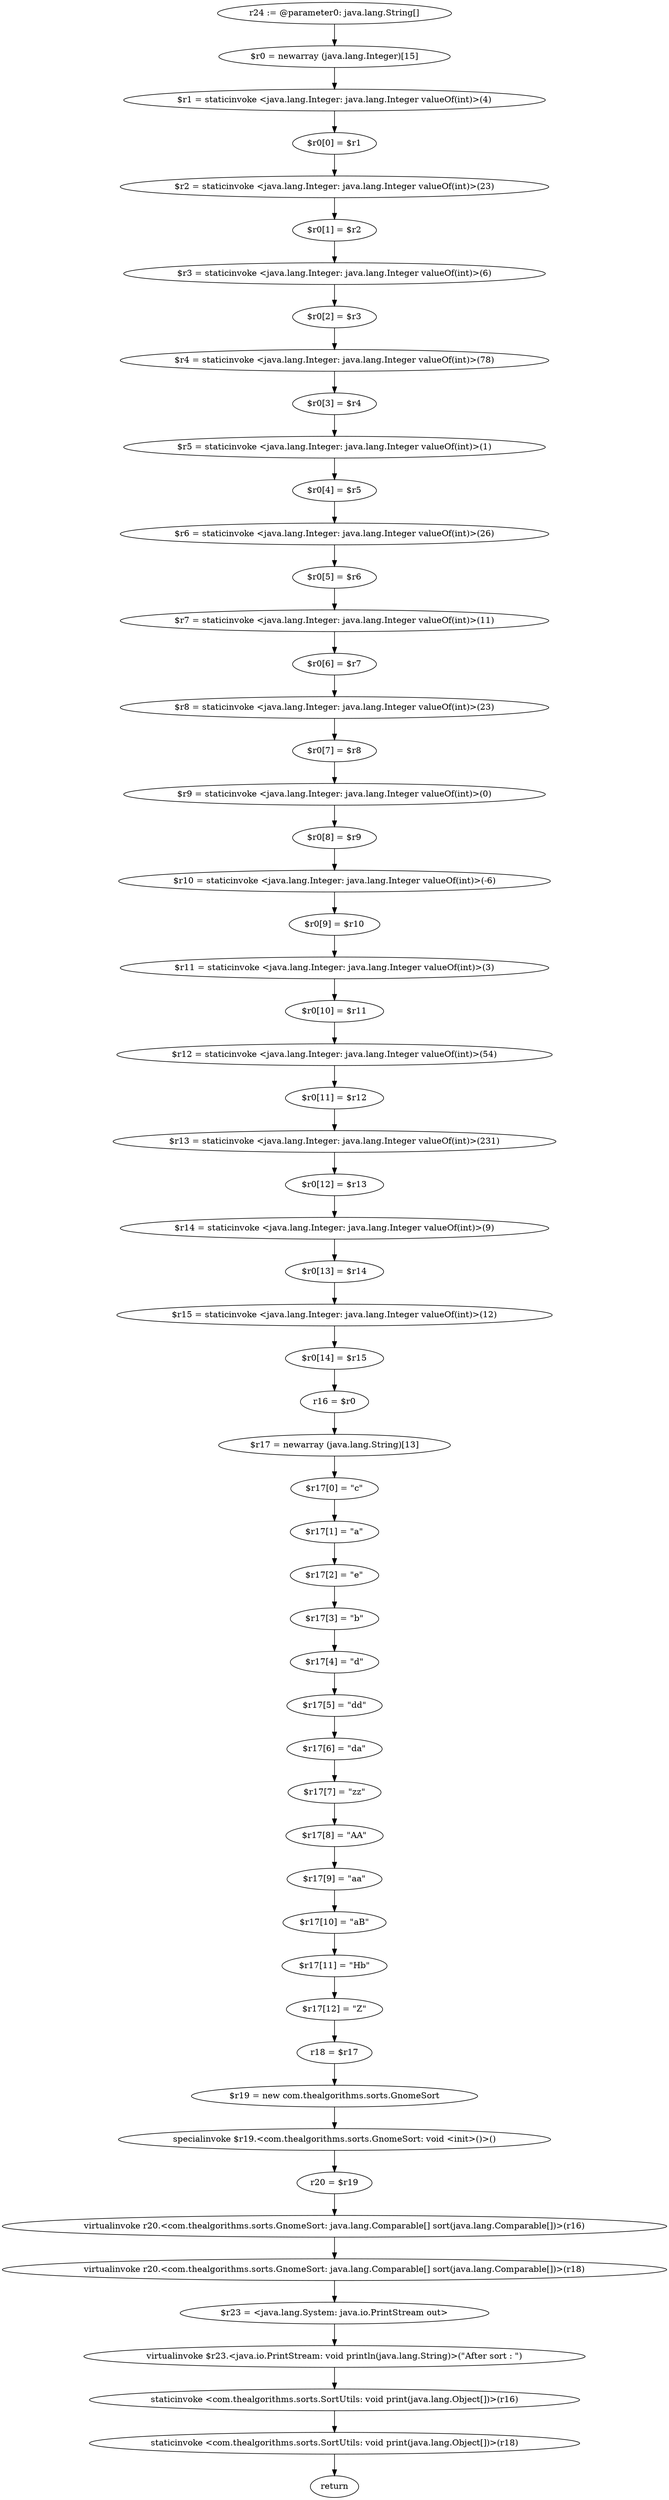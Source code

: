 digraph "unitGraph" {
    "r24 := @parameter0: java.lang.String[]"
    "$r0 = newarray (java.lang.Integer)[15]"
    "$r1 = staticinvoke <java.lang.Integer: java.lang.Integer valueOf(int)>(4)"
    "$r0[0] = $r1"
    "$r2 = staticinvoke <java.lang.Integer: java.lang.Integer valueOf(int)>(23)"
    "$r0[1] = $r2"
    "$r3 = staticinvoke <java.lang.Integer: java.lang.Integer valueOf(int)>(6)"
    "$r0[2] = $r3"
    "$r4 = staticinvoke <java.lang.Integer: java.lang.Integer valueOf(int)>(78)"
    "$r0[3] = $r4"
    "$r5 = staticinvoke <java.lang.Integer: java.lang.Integer valueOf(int)>(1)"
    "$r0[4] = $r5"
    "$r6 = staticinvoke <java.lang.Integer: java.lang.Integer valueOf(int)>(26)"
    "$r0[5] = $r6"
    "$r7 = staticinvoke <java.lang.Integer: java.lang.Integer valueOf(int)>(11)"
    "$r0[6] = $r7"
    "$r8 = staticinvoke <java.lang.Integer: java.lang.Integer valueOf(int)>(23)"
    "$r0[7] = $r8"
    "$r9 = staticinvoke <java.lang.Integer: java.lang.Integer valueOf(int)>(0)"
    "$r0[8] = $r9"
    "$r10 = staticinvoke <java.lang.Integer: java.lang.Integer valueOf(int)>(-6)"
    "$r0[9] = $r10"
    "$r11 = staticinvoke <java.lang.Integer: java.lang.Integer valueOf(int)>(3)"
    "$r0[10] = $r11"
    "$r12 = staticinvoke <java.lang.Integer: java.lang.Integer valueOf(int)>(54)"
    "$r0[11] = $r12"
    "$r13 = staticinvoke <java.lang.Integer: java.lang.Integer valueOf(int)>(231)"
    "$r0[12] = $r13"
    "$r14 = staticinvoke <java.lang.Integer: java.lang.Integer valueOf(int)>(9)"
    "$r0[13] = $r14"
    "$r15 = staticinvoke <java.lang.Integer: java.lang.Integer valueOf(int)>(12)"
    "$r0[14] = $r15"
    "r16 = $r0"
    "$r17 = newarray (java.lang.String)[13]"
    "$r17[0] = \"c\""
    "$r17[1] = \"a\""
    "$r17[2] = \"e\""
    "$r17[3] = \"b\""
    "$r17[4] = \"d\""
    "$r17[5] = \"dd\""
    "$r17[6] = \"da\""
    "$r17[7] = \"zz\""
    "$r17[8] = \"AA\""
    "$r17[9] = \"aa\""
    "$r17[10] = \"aB\""
    "$r17[11] = \"Hb\""
    "$r17[12] = \"Z\""
    "r18 = $r17"
    "$r19 = new com.thealgorithms.sorts.GnomeSort"
    "specialinvoke $r19.<com.thealgorithms.sorts.GnomeSort: void <init>()>()"
    "r20 = $r19"
    "virtualinvoke r20.<com.thealgorithms.sorts.GnomeSort: java.lang.Comparable[] sort(java.lang.Comparable[])>(r16)"
    "virtualinvoke r20.<com.thealgorithms.sorts.GnomeSort: java.lang.Comparable[] sort(java.lang.Comparable[])>(r18)"
    "$r23 = <java.lang.System: java.io.PrintStream out>"
    "virtualinvoke $r23.<java.io.PrintStream: void println(java.lang.String)>(\"After sort : \")"
    "staticinvoke <com.thealgorithms.sorts.SortUtils: void print(java.lang.Object[])>(r16)"
    "staticinvoke <com.thealgorithms.sorts.SortUtils: void print(java.lang.Object[])>(r18)"
    "return"
    "r24 := @parameter0: java.lang.String[]"->"$r0 = newarray (java.lang.Integer)[15]";
    "$r0 = newarray (java.lang.Integer)[15]"->"$r1 = staticinvoke <java.lang.Integer: java.lang.Integer valueOf(int)>(4)";
    "$r1 = staticinvoke <java.lang.Integer: java.lang.Integer valueOf(int)>(4)"->"$r0[0] = $r1";
    "$r0[0] = $r1"->"$r2 = staticinvoke <java.lang.Integer: java.lang.Integer valueOf(int)>(23)";
    "$r2 = staticinvoke <java.lang.Integer: java.lang.Integer valueOf(int)>(23)"->"$r0[1] = $r2";
    "$r0[1] = $r2"->"$r3 = staticinvoke <java.lang.Integer: java.lang.Integer valueOf(int)>(6)";
    "$r3 = staticinvoke <java.lang.Integer: java.lang.Integer valueOf(int)>(6)"->"$r0[2] = $r3";
    "$r0[2] = $r3"->"$r4 = staticinvoke <java.lang.Integer: java.lang.Integer valueOf(int)>(78)";
    "$r4 = staticinvoke <java.lang.Integer: java.lang.Integer valueOf(int)>(78)"->"$r0[3] = $r4";
    "$r0[3] = $r4"->"$r5 = staticinvoke <java.lang.Integer: java.lang.Integer valueOf(int)>(1)";
    "$r5 = staticinvoke <java.lang.Integer: java.lang.Integer valueOf(int)>(1)"->"$r0[4] = $r5";
    "$r0[4] = $r5"->"$r6 = staticinvoke <java.lang.Integer: java.lang.Integer valueOf(int)>(26)";
    "$r6 = staticinvoke <java.lang.Integer: java.lang.Integer valueOf(int)>(26)"->"$r0[5] = $r6";
    "$r0[5] = $r6"->"$r7 = staticinvoke <java.lang.Integer: java.lang.Integer valueOf(int)>(11)";
    "$r7 = staticinvoke <java.lang.Integer: java.lang.Integer valueOf(int)>(11)"->"$r0[6] = $r7";
    "$r0[6] = $r7"->"$r8 = staticinvoke <java.lang.Integer: java.lang.Integer valueOf(int)>(23)";
    "$r8 = staticinvoke <java.lang.Integer: java.lang.Integer valueOf(int)>(23)"->"$r0[7] = $r8";
    "$r0[7] = $r8"->"$r9 = staticinvoke <java.lang.Integer: java.lang.Integer valueOf(int)>(0)";
    "$r9 = staticinvoke <java.lang.Integer: java.lang.Integer valueOf(int)>(0)"->"$r0[8] = $r9";
    "$r0[8] = $r9"->"$r10 = staticinvoke <java.lang.Integer: java.lang.Integer valueOf(int)>(-6)";
    "$r10 = staticinvoke <java.lang.Integer: java.lang.Integer valueOf(int)>(-6)"->"$r0[9] = $r10";
    "$r0[9] = $r10"->"$r11 = staticinvoke <java.lang.Integer: java.lang.Integer valueOf(int)>(3)";
    "$r11 = staticinvoke <java.lang.Integer: java.lang.Integer valueOf(int)>(3)"->"$r0[10] = $r11";
    "$r0[10] = $r11"->"$r12 = staticinvoke <java.lang.Integer: java.lang.Integer valueOf(int)>(54)";
    "$r12 = staticinvoke <java.lang.Integer: java.lang.Integer valueOf(int)>(54)"->"$r0[11] = $r12";
    "$r0[11] = $r12"->"$r13 = staticinvoke <java.lang.Integer: java.lang.Integer valueOf(int)>(231)";
    "$r13 = staticinvoke <java.lang.Integer: java.lang.Integer valueOf(int)>(231)"->"$r0[12] = $r13";
    "$r0[12] = $r13"->"$r14 = staticinvoke <java.lang.Integer: java.lang.Integer valueOf(int)>(9)";
    "$r14 = staticinvoke <java.lang.Integer: java.lang.Integer valueOf(int)>(9)"->"$r0[13] = $r14";
    "$r0[13] = $r14"->"$r15 = staticinvoke <java.lang.Integer: java.lang.Integer valueOf(int)>(12)";
    "$r15 = staticinvoke <java.lang.Integer: java.lang.Integer valueOf(int)>(12)"->"$r0[14] = $r15";
    "$r0[14] = $r15"->"r16 = $r0";
    "r16 = $r0"->"$r17 = newarray (java.lang.String)[13]";
    "$r17 = newarray (java.lang.String)[13]"->"$r17[0] = \"c\"";
    "$r17[0] = \"c\""->"$r17[1] = \"a\"";
    "$r17[1] = \"a\""->"$r17[2] = \"e\"";
    "$r17[2] = \"e\""->"$r17[3] = \"b\"";
    "$r17[3] = \"b\""->"$r17[4] = \"d\"";
    "$r17[4] = \"d\""->"$r17[5] = \"dd\"";
    "$r17[5] = \"dd\""->"$r17[6] = \"da\"";
    "$r17[6] = \"da\""->"$r17[7] = \"zz\"";
    "$r17[7] = \"zz\""->"$r17[8] = \"AA\"";
    "$r17[8] = \"AA\""->"$r17[9] = \"aa\"";
    "$r17[9] = \"aa\""->"$r17[10] = \"aB\"";
    "$r17[10] = \"aB\""->"$r17[11] = \"Hb\"";
    "$r17[11] = \"Hb\""->"$r17[12] = \"Z\"";
    "$r17[12] = \"Z\""->"r18 = $r17";
    "r18 = $r17"->"$r19 = new com.thealgorithms.sorts.GnomeSort";
    "$r19 = new com.thealgorithms.sorts.GnomeSort"->"specialinvoke $r19.<com.thealgorithms.sorts.GnomeSort: void <init>()>()";
    "specialinvoke $r19.<com.thealgorithms.sorts.GnomeSort: void <init>()>()"->"r20 = $r19";
    "r20 = $r19"->"virtualinvoke r20.<com.thealgorithms.sorts.GnomeSort: java.lang.Comparable[] sort(java.lang.Comparable[])>(r16)";
    "virtualinvoke r20.<com.thealgorithms.sorts.GnomeSort: java.lang.Comparable[] sort(java.lang.Comparable[])>(r16)"->"virtualinvoke r20.<com.thealgorithms.sorts.GnomeSort: java.lang.Comparable[] sort(java.lang.Comparable[])>(r18)";
    "virtualinvoke r20.<com.thealgorithms.sorts.GnomeSort: java.lang.Comparable[] sort(java.lang.Comparable[])>(r18)"->"$r23 = <java.lang.System: java.io.PrintStream out>";
    "$r23 = <java.lang.System: java.io.PrintStream out>"->"virtualinvoke $r23.<java.io.PrintStream: void println(java.lang.String)>(\"After sort : \")";
    "virtualinvoke $r23.<java.io.PrintStream: void println(java.lang.String)>(\"After sort : \")"->"staticinvoke <com.thealgorithms.sorts.SortUtils: void print(java.lang.Object[])>(r16)";
    "staticinvoke <com.thealgorithms.sorts.SortUtils: void print(java.lang.Object[])>(r16)"->"staticinvoke <com.thealgorithms.sorts.SortUtils: void print(java.lang.Object[])>(r18)";
    "staticinvoke <com.thealgorithms.sorts.SortUtils: void print(java.lang.Object[])>(r18)"->"return";
}
